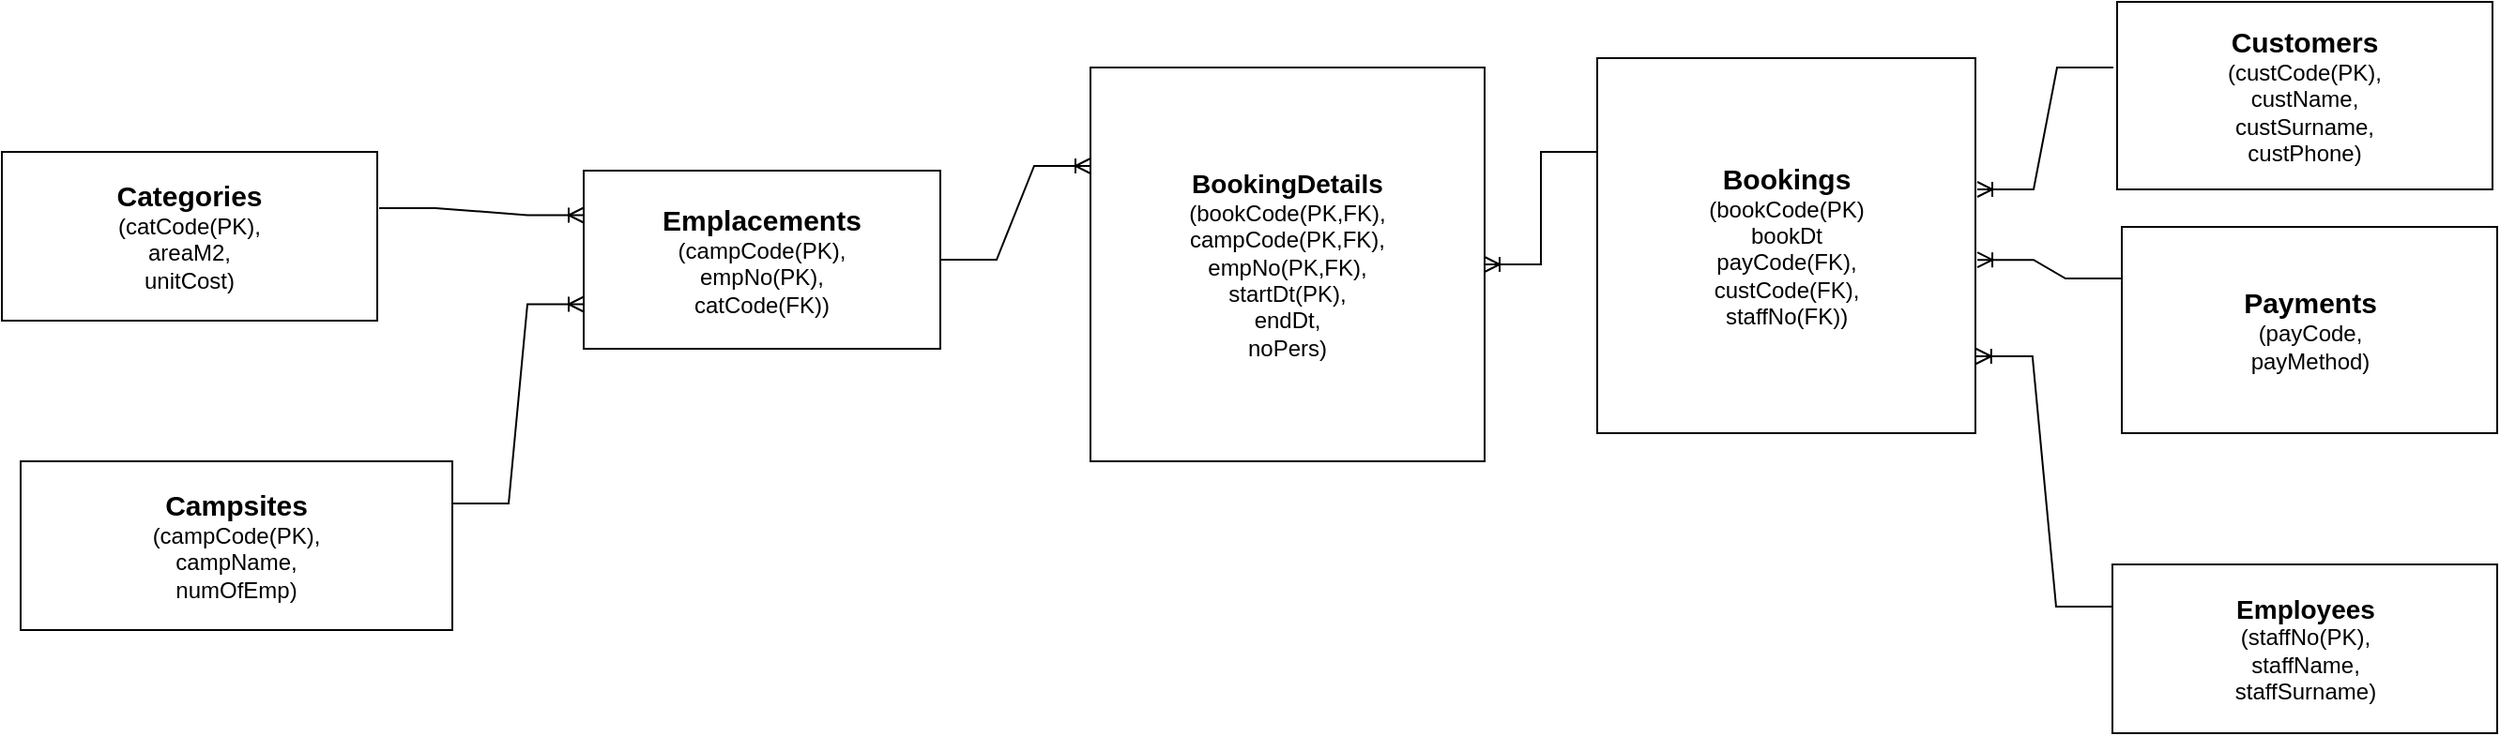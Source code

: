 <mxfile version="26.0.11">
  <diagram name="Σελίδα-1" id="eaQRf7v2afk4RXaeFcNt">
    <mxGraphModel dx="2261" dy="738" grid="1" gridSize="10" guides="1" tooltips="1" connect="1" arrows="1" fold="1" page="1" pageScale="1" pageWidth="827" pageHeight="1169" math="0" shadow="0">
      <root>
        <mxCell id="0" />
        <mxCell id="1" parent="0" />
        <mxCell id="IFsJlZ_J_aEPBaLN0Yu_-1" value="&lt;b&gt;&lt;font style=&quot;font-size: 15px;&quot;&gt;Bookings&lt;/font&gt;&lt;/b&gt;&lt;div&gt;(bookCode(PK)&lt;/div&gt;&lt;div&gt;bookDt&lt;/div&gt;&lt;div&gt;payCode(FK),&lt;/div&gt;&lt;div&gt;custCode(FK),&lt;/div&gt;&lt;div&gt;staffNo(FK))&lt;/div&gt;" style="rounded=0;whiteSpace=wrap;html=1;" vertex="1" parent="1">
          <mxGeometry x="550" y="50" width="201.5" height="200" as="geometry" />
        </mxCell>
        <mxCell id="IFsJlZ_J_aEPBaLN0Yu_-2" value="&lt;b&gt;&lt;font style=&quot;font-size: 15px;&quot;&gt;Customers&lt;/font&gt;&lt;/b&gt;&lt;div&gt;(custCode(PK),&lt;/div&gt;&lt;div&gt;custName,&lt;/div&gt;&lt;div&gt;custSurname,&lt;/div&gt;&lt;div&gt;custPhone)&lt;/div&gt;" style="rounded=0;whiteSpace=wrap;html=1;" vertex="1" parent="1">
          <mxGeometry x="827" y="20" width="200" height="100" as="geometry" />
        </mxCell>
        <mxCell id="IFsJlZ_J_aEPBaLN0Yu_-3" value="&lt;b&gt;&lt;font style=&quot;font-size: 14px;&quot;&gt;Employees&lt;/font&gt;&lt;/b&gt;&lt;div&gt;(staffNo(PK),&lt;/div&gt;&lt;div&gt;staffName,&lt;/div&gt;&lt;div&gt;staffSurname)&lt;/div&gt;" style="rounded=0;whiteSpace=wrap;html=1;" vertex="1" parent="1">
          <mxGeometry x="824.5" y="320" width="205" height="90" as="geometry" />
        </mxCell>
        <mxCell id="IFsJlZ_J_aEPBaLN0Yu_-4" value="&lt;b&gt;&lt;font style=&quot;font-size: 15px;&quot;&gt;Payments&lt;/font&gt;&lt;/b&gt;&lt;div&gt;(payCode,&lt;/div&gt;&lt;div&gt;payMethod)&lt;/div&gt;" style="rounded=0;whiteSpace=wrap;html=1;" vertex="1" parent="1">
          <mxGeometry x="829.5" y="140" width="200" height="110" as="geometry" />
        </mxCell>
        <mxCell id="IFsJlZ_J_aEPBaLN0Yu_-6" value="&lt;b&gt;&lt;font style=&quot;font-size: 15px;&quot;&gt;Campsites&lt;/font&gt;&lt;/b&gt;&lt;div&gt;(campCode(PK),&lt;/div&gt;&lt;div&gt;campName,&lt;/div&gt;&lt;div&gt;numOfEmp)&lt;/div&gt;" style="rounded=0;whiteSpace=wrap;html=1;" vertex="1" parent="1">
          <mxGeometry x="-290" y="265" width="230" height="90" as="geometry" />
        </mxCell>
        <mxCell id="IFsJlZ_J_aEPBaLN0Yu_-7" value="&lt;b&gt;&lt;font style=&quot;font-size: 15px;&quot;&gt;Categories&lt;/font&gt;&lt;/b&gt;&lt;div&gt;(catCode(PK),&lt;/div&gt;&lt;div&gt;areaM2,&lt;/div&gt;&lt;div&gt;unitCost)&lt;/div&gt;" style="rounded=0;whiteSpace=wrap;html=1;" vertex="1" parent="1">
          <mxGeometry x="-300" y="100" width="200" height="90" as="geometry" />
        </mxCell>
        <mxCell id="IFsJlZ_J_aEPBaLN0Yu_-8" value="&lt;b&gt;&lt;font style=&quot;font-size: 15px;&quot;&gt;Emplacements&lt;/font&gt;&lt;/b&gt;&lt;div&gt;(campCode(PK),&lt;/div&gt;&lt;div&gt;empNo(PK),&lt;/div&gt;&lt;div&gt;catCode(FK))&lt;/div&gt;" style="rounded=0;whiteSpace=wrap;html=1;" vertex="1" parent="1">
          <mxGeometry x="10" y="110" width="190" height="95" as="geometry" />
        </mxCell>
        <mxCell id="IFsJlZ_J_aEPBaLN0Yu_-9" value="&lt;b&gt;&lt;font style=&quot;font-size: 14px;&quot;&gt;BookingDetails&lt;/font&gt;&lt;/b&gt;&lt;div&gt;(bookCode(PK,FK)&lt;span style=&quot;background-color: transparent; color: light-dark(rgb(0, 0, 0), rgb(255, 255, 255));&quot;&gt;,&lt;/span&gt;&lt;/div&gt;&lt;div&gt;campCode&lt;span style=&quot;background-color: transparent; color: light-dark(rgb(0, 0, 0), rgb(255, 255, 255));&quot;&gt;(PK,FK)&lt;/span&gt;&lt;span style=&quot;background-color: transparent; color: light-dark(rgb(0, 0, 0), rgb(255, 255, 255));&quot;&gt;,&lt;/span&gt;&lt;/div&gt;&lt;div&gt;empNo&lt;span style=&quot;background-color: transparent; color: light-dark(rgb(0, 0, 0), rgb(255, 255, 255));&quot;&gt;(PK,FK)&lt;/span&gt;&lt;span style=&quot;background-color: transparent; color: light-dark(rgb(0, 0, 0), rgb(255, 255, 255));&quot;&gt;,&lt;/span&gt;&lt;/div&gt;&lt;div&gt;startDt(PK),&lt;/div&gt;&lt;div&gt;endDt,&lt;/div&gt;&lt;div&gt;noPers)&lt;/div&gt;" style="rounded=0;whiteSpace=wrap;html=1;" vertex="1" parent="1">
          <mxGeometry x="280" y="55" width="210" height="210" as="geometry" />
        </mxCell>
        <mxCell id="IFsJlZ_J_aEPBaLN0Yu_-10" value="" style="edgeStyle=entityRelationEdgeStyle;fontSize=12;html=1;endArrow=ERoneToMany;rounded=0;entryX=1;entryY=0.5;entryDx=0;entryDy=0;exitX=0;exitY=0.25;exitDx=0;exitDy=0;" edge="1" parent="1" source="IFsJlZ_J_aEPBaLN0Yu_-1" target="IFsJlZ_J_aEPBaLN0Yu_-9">
          <mxGeometry width="100" height="100" relative="1" as="geometry">
            <mxPoint x="360" y="410" as="sourcePoint" />
            <mxPoint x="460" y="310" as="targetPoint" />
          </mxGeometry>
        </mxCell>
        <mxCell id="IFsJlZ_J_aEPBaLN0Yu_-11" value="" style="edgeStyle=entityRelationEdgeStyle;fontSize=12;html=1;endArrow=ERoneToMany;rounded=0;exitX=-0.01;exitY=0.35;exitDx=0;exitDy=0;exitPerimeter=0;entryX=1.005;entryY=0.35;entryDx=0;entryDy=0;entryPerimeter=0;" edge="1" parent="1" source="IFsJlZ_J_aEPBaLN0Yu_-2" target="IFsJlZ_J_aEPBaLN0Yu_-1">
          <mxGeometry width="100" height="100" relative="1" as="geometry">
            <mxPoint x="360" y="410" as="sourcePoint" />
            <mxPoint x="460" y="310" as="targetPoint" />
          </mxGeometry>
        </mxCell>
        <mxCell id="IFsJlZ_J_aEPBaLN0Yu_-13" value="" style="edgeStyle=entityRelationEdgeStyle;fontSize=12;html=1;endArrow=ERoneToMany;rounded=0;entryX=1.002;entryY=0.795;entryDx=0;entryDy=0;exitX=0;exitY=0.25;exitDx=0;exitDy=0;entryPerimeter=0;" edge="1" parent="1" source="IFsJlZ_J_aEPBaLN0Yu_-3" target="IFsJlZ_J_aEPBaLN0Yu_-1">
          <mxGeometry width="100" height="100" relative="1" as="geometry">
            <mxPoint x="300" y="265.96" as="sourcePoint" />
            <mxPoint x="390.5" y="130" as="targetPoint" />
            <Array as="points">
              <mxPoint x="344" y="266" />
              <mxPoint x="390" y="240" />
              <mxPoint x="370" y="200" />
            </Array>
          </mxGeometry>
        </mxCell>
        <mxCell id="IFsJlZ_J_aEPBaLN0Yu_-14" value="" style="edgeStyle=entityRelationEdgeStyle;fontSize=12;html=1;endArrow=ERoneToMany;rounded=0;exitX=0;exitY=0.25;exitDx=0;exitDy=0;entryX=1.005;entryY=0.538;entryDx=0;entryDy=0;entryPerimeter=0;" edge="1" parent="1" source="IFsJlZ_J_aEPBaLN0Yu_-4" target="IFsJlZ_J_aEPBaLN0Yu_-1">
          <mxGeometry width="100" height="100" relative="1" as="geometry">
            <mxPoint x="410" y="240" as="sourcePoint" />
            <mxPoint x="510" y="160" as="targetPoint" />
            <Array as="points">
              <mxPoint x="610" y="210" />
              <mxPoint x="420" y="180" />
            </Array>
          </mxGeometry>
        </mxCell>
        <mxCell id="IFsJlZ_J_aEPBaLN0Yu_-17" value="" style="edgeStyle=entityRelationEdgeStyle;fontSize=12;html=1;endArrow=ERoneToMany;rounded=0;exitX=1;exitY=0.25;exitDx=0;exitDy=0;entryX=0;entryY=0.75;entryDx=0;entryDy=0;" edge="1" parent="1" source="IFsJlZ_J_aEPBaLN0Yu_-6" target="IFsJlZ_J_aEPBaLN0Yu_-8">
          <mxGeometry width="100" height="100" relative="1" as="geometry">
            <mxPoint x="360" y="410" as="sourcePoint" />
            <mxPoint x="460" y="310" as="targetPoint" />
            <Array as="points">
              <mxPoint y="250" />
            </Array>
          </mxGeometry>
        </mxCell>
        <mxCell id="IFsJlZ_J_aEPBaLN0Yu_-19" value="" style="edgeStyle=entityRelationEdgeStyle;fontSize=12;html=1;endArrow=ERoneToMany;rounded=0;exitX=1;exitY=0.5;exitDx=0;exitDy=0;entryX=0;entryY=0.25;entryDx=0;entryDy=0;" edge="1" parent="1" source="IFsJlZ_J_aEPBaLN0Yu_-8" target="IFsJlZ_J_aEPBaLN0Yu_-9">
          <mxGeometry width="100" height="100" relative="1" as="geometry">
            <mxPoint x="360" y="410" as="sourcePoint" />
            <mxPoint x="460" y="310" as="targetPoint" />
          </mxGeometry>
        </mxCell>
        <mxCell id="IFsJlZ_J_aEPBaLN0Yu_-20" value="" style="edgeStyle=entityRelationEdgeStyle;fontSize=12;html=1;endArrow=ERoneToMany;rounded=0;exitX=1.005;exitY=0.333;exitDx=0;exitDy=0;exitPerimeter=0;entryX=0;entryY=0.25;entryDx=0;entryDy=0;" edge="1" parent="1" source="IFsJlZ_J_aEPBaLN0Yu_-7" target="IFsJlZ_J_aEPBaLN0Yu_-8">
          <mxGeometry width="100" height="100" relative="1" as="geometry">
            <mxPoint x="360" y="410" as="sourcePoint" />
            <mxPoint x="460" y="310" as="targetPoint" />
          </mxGeometry>
        </mxCell>
      </root>
    </mxGraphModel>
  </diagram>
</mxfile>
